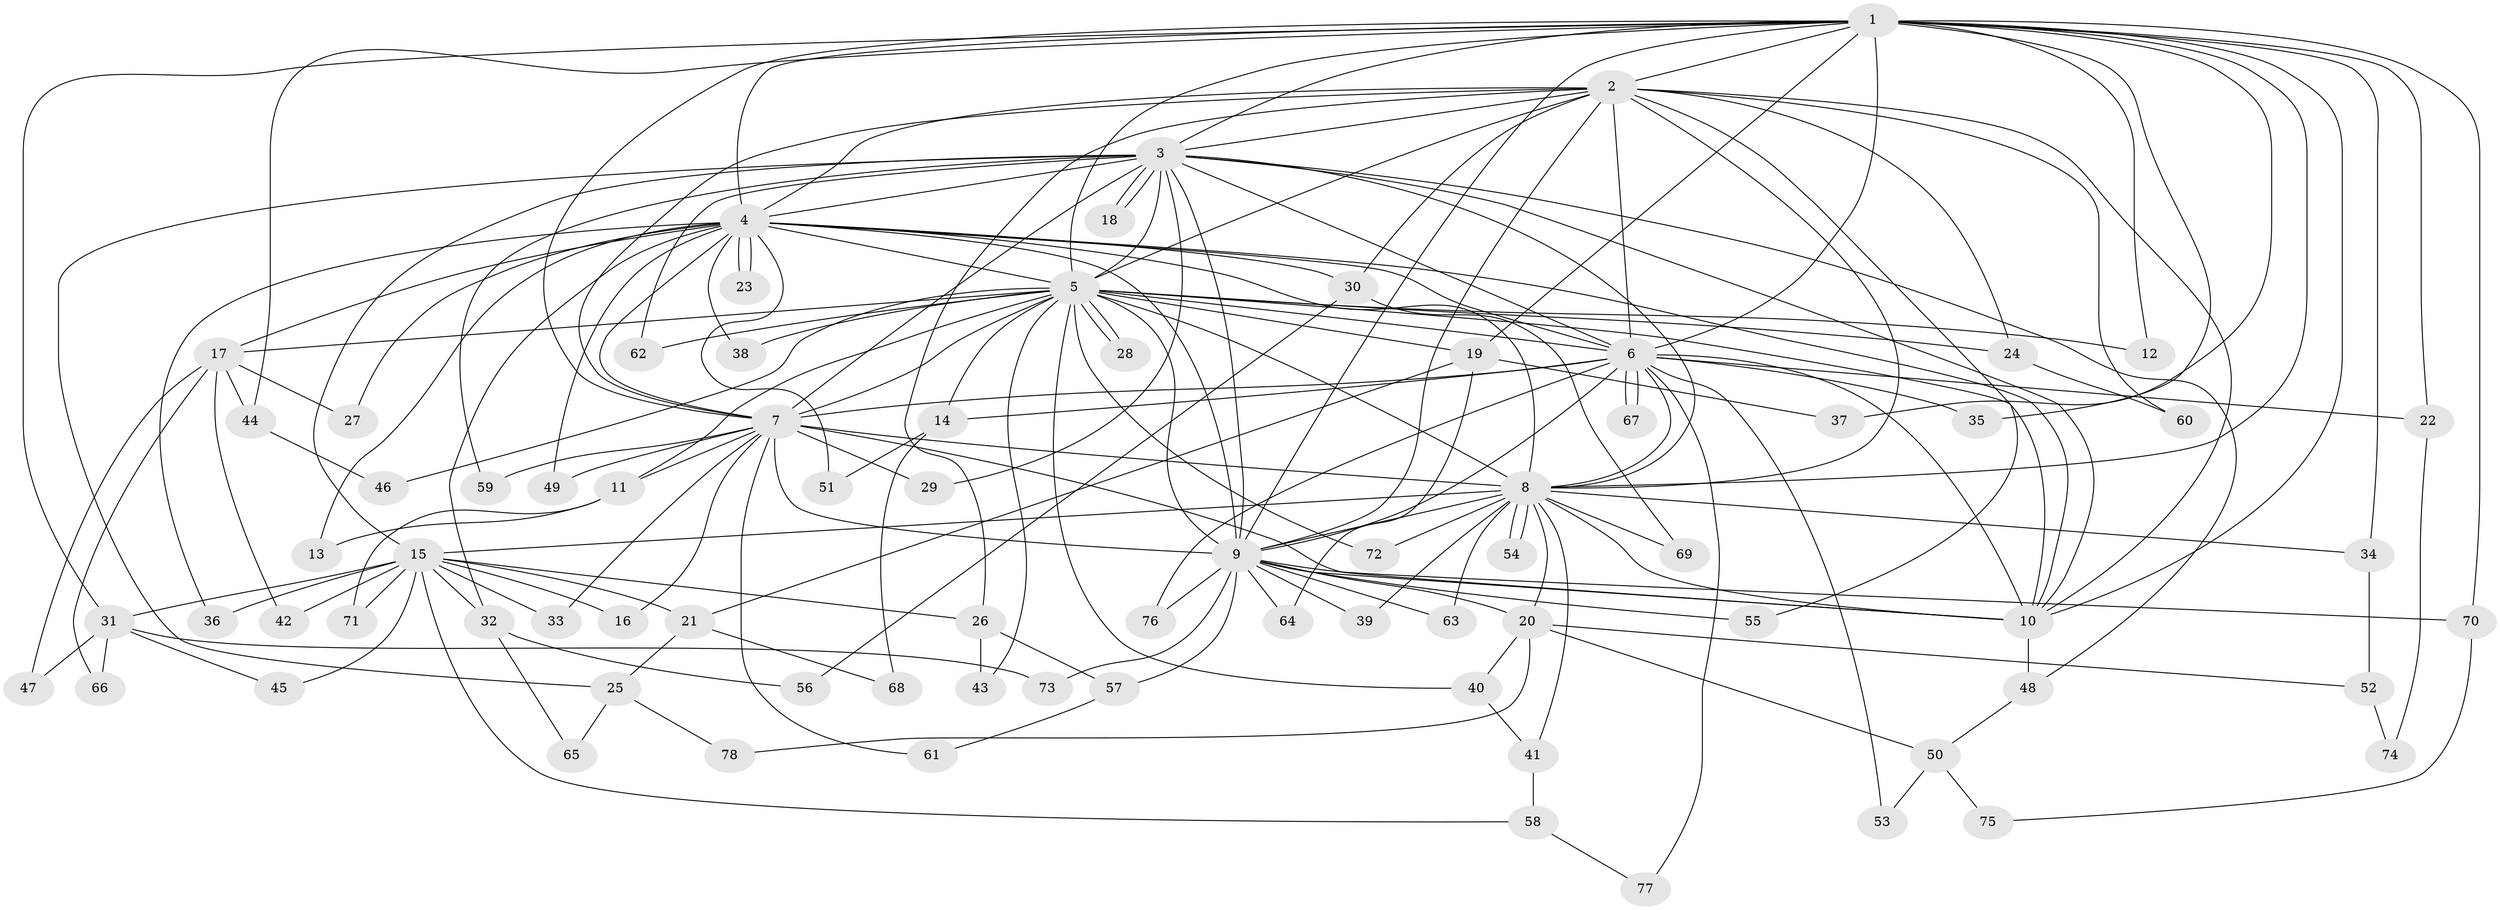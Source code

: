 // Generated by graph-tools (version 1.1) at 2025/11/02/27/25 16:11:03]
// undirected, 78 vertices, 181 edges
graph export_dot {
graph [start="1"]
  node [color=gray90,style=filled];
  1;
  2;
  3;
  4;
  5;
  6;
  7;
  8;
  9;
  10;
  11;
  12;
  13;
  14;
  15;
  16;
  17;
  18;
  19;
  20;
  21;
  22;
  23;
  24;
  25;
  26;
  27;
  28;
  29;
  30;
  31;
  32;
  33;
  34;
  35;
  36;
  37;
  38;
  39;
  40;
  41;
  42;
  43;
  44;
  45;
  46;
  47;
  48;
  49;
  50;
  51;
  52;
  53;
  54;
  55;
  56;
  57;
  58;
  59;
  60;
  61;
  62;
  63;
  64;
  65;
  66;
  67;
  68;
  69;
  70;
  71;
  72;
  73;
  74;
  75;
  76;
  77;
  78;
  1 -- 2;
  1 -- 3;
  1 -- 4;
  1 -- 5;
  1 -- 6;
  1 -- 7;
  1 -- 8;
  1 -- 9;
  1 -- 10;
  1 -- 12;
  1 -- 19;
  1 -- 22;
  1 -- 31;
  1 -- 34;
  1 -- 35;
  1 -- 37;
  1 -- 44;
  1 -- 70;
  2 -- 3;
  2 -- 4;
  2 -- 5;
  2 -- 6;
  2 -- 7;
  2 -- 8;
  2 -- 9;
  2 -- 10;
  2 -- 24;
  2 -- 26;
  2 -- 30;
  2 -- 55;
  2 -- 60;
  3 -- 4;
  3 -- 5;
  3 -- 6;
  3 -- 7;
  3 -- 8;
  3 -- 9;
  3 -- 10;
  3 -- 15;
  3 -- 18;
  3 -- 18;
  3 -- 25;
  3 -- 29;
  3 -- 48;
  3 -- 59;
  3 -- 62;
  4 -- 5;
  4 -- 6;
  4 -- 7;
  4 -- 8;
  4 -- 9;
  4 -- 10;
  4 -- 13;
  4 -- 17;
  4 -- 23;
  4 -- 23;
  4 -- 27;
  4 -- 30;
  4 -- 32;
  4 -- 36;
  4 -- 38;
  4 -- 49;
  4 -- 51;
  5 -- 6;
  5 -- 7;
  5 -- 8;
  5 -- 9;
  5 -- 10;
  5 -- 11;
  5 -- 12;
  5 -- 14;
  5 -- 17;
  5 -- 19;
  5 -- 24;
  5 -- 28;
  5 -- 28;
  5 -- 38;
  5 -- 40;
  5 -- 43;
  5 -- 46;
  5 -- 62;
  5 -- 72;
  6 -- 7;
  6 -- 8;
  6 -- 9;
  6 -- 10;
  6 -- 14;
  6 -- 22;
  6 -- 35;
  6 -- 53;
  6 -- 67;
  6 -- 67;
  6 -- 76;
  6 -- 77;
  7 -- 8;
  7 -- 9;
  7 -- 10;
  7 -- 11;
  7 -- 16;
  7 -- 29;
  7 -- 33;
  7 -- 49;
  7 -- 59;
  7 -- 61;
  8 -- 9;
  8 -- 10;
  8 -- 15;
  8 -- 20;
  8 -- 34;
  8 -- 39;
  8 -- 41;
  8 -- 54;
  8 -- 54;
  8 -- 63;
  8 -- 69;
  8 -- 72;
  9 -- 10;
  9 -- 20;
  9 -- 39;
  9 -- 55;
  9 -- 57;
  9 -- 63;
  9 -- 64;
  9 -- 70;
  9 -- 73;
  9 -- 76;
  10 -- 48;
  11 -- 13;
  11 -- 71;
  14 -- 51;
  14 -- 68;
  15 -- 16;
  15 -- 21;
  15 -- 26;
  15 -- 31;
  15 -- 32;
  15 -- 33;
  15 -- 36;
  15 -- 42;
  15 -- 45;
  15 -- 58;
  15 -- 71;
  17 -- 27;
  17 -- 42;
  17 -- 44;
  17 -- 47;
  17 -- 66;
  19 -- 21;
  19 -- 37;
  19 -- 64;
  20 -- 40;
  20 -- 50;
  20 -- 52;
  20 -- 78;
  21 -- 25;
  21 -- 68;
  22 -- 74;
  24 -- 60;
  25 -- 65;
  25 -- 78;
  26 -- 43;
  26 -- 57;
  30 -- 56;
  30 -- 69;
  31 -- 45;
  31 -- 47;
  31 -- 66;
  31 -- 73;
  32 -- 56;
  32 -- 65;
  34 -- 52;
  40 -- 41;
  41 -- 58;
  44 -- 46;
  48 -- 50;
  50 -- 53;
  50 -- 75;
  52 -- 74;
  57 -- 61;
  58 -- 77;
  70 -- 75;
}
